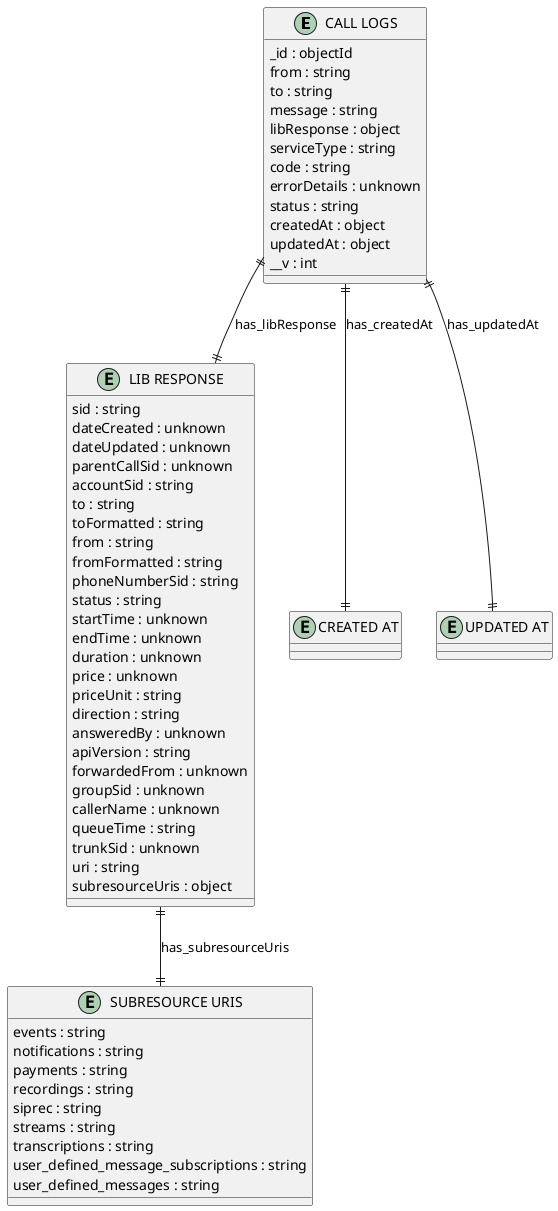 @startuml CALL_LOGS_Diagram

entity "CALL LOGS" as CALL_LOGS {
  _id : objectId
  from : string
  to : string
  message : string
  libResponse : object
  serviceType : string
  code : string
  errorDetails : unknown
  status : string
  createdAt : object
  updatedAt : object
  __v : int
}

entity "LIB RESPONSE" as LIB_RESPONSE {
  sid : string
  dateCreated : unknown
  dateUpdated : unknown
  parentCallSid : unknown
  accountSid : string
  to : string
  toFormatted : string
  from : string
  fromFormatted : string
  phoneNumberSid : string
  status : string
  startTime : unknown
  endTime : unknown
  duration : unknown
  price : unknown
  priceUnit : string
  direction : string
  answeredBy : unknown
  apiVersion : string
  forwardedFrom : unknown
  groupSid : unknown
  callerName : unknown
  queueTime : string
  trunkSid : unknown
  uri : string
  subresourceUris : object
}

entity "SUBRESOURCE URIS" as SUBRESOURCE_URIS {
  events : string
  notifications : string
  payments : string
  recordings : string
  siprec : string
  streams : string
  transcriptions : string
  user_defined_message_subscriptions : string
  user_defined_messages : string
}

entity "CREATED AT" as CREATED_AT {
}

entity "UPDATED AT" as UPDATED_AT {
}

' // Relationships
CALL_LOGS ||--|| LIB_RESPONSE : has_libResponse
LIB_RESPONSE ||--|| SUBRESOURCE_URIS : has_subresourceUris
CALL_LOGS ||--|| CREATED_AT : has_createdAt
CALL_LOGS ||--|| UPDATED_AT : has_updatedAt
@enduml